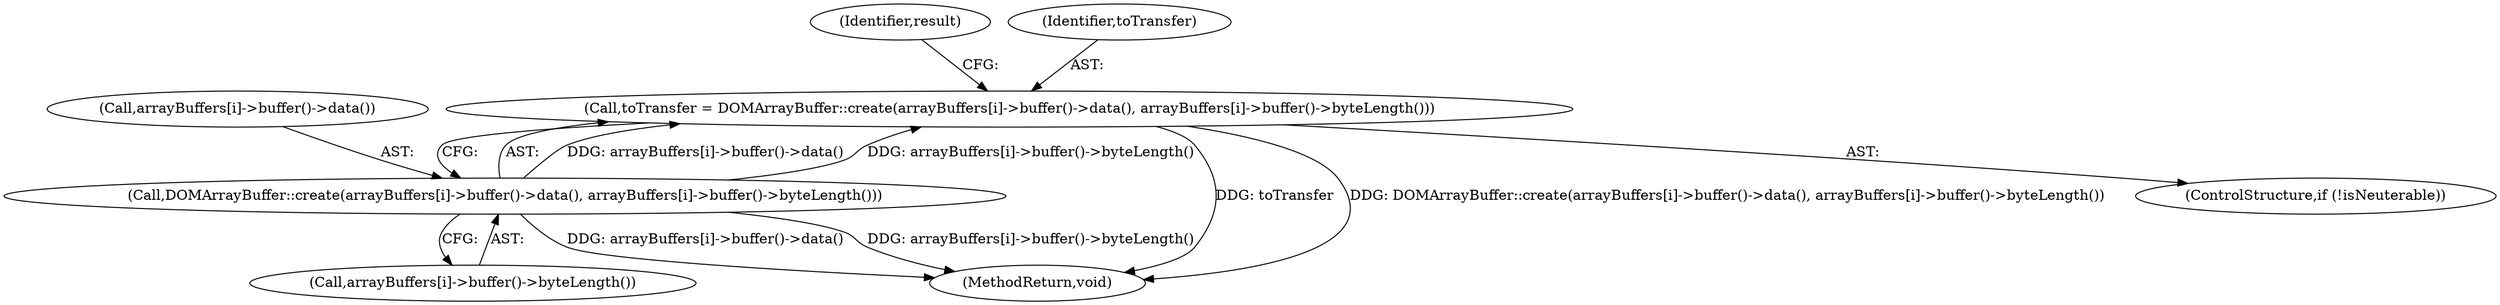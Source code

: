 digraph "0_Chrome_2400ef7b592c31c9883fd1cd60bdea0622e69db3@API" {
"1000226" [label="(Call,toTransfer = DOMArrayBuffer::create(arrayBuffers[i]->buffer()->data(), arrayBuffers[i]->buffer()->byteLength()))"];
"1000228" [label="(Call,DOMArrayBuffer::create(arrayBuffers[i]->buffer()->data(), arrayBuffers[i]->buffer()->byteLength()))"];
"1000233" [label="(Identifier,result)"];
"1000227" [label="(Identifier,toTransfer)"];
"1000229" [label="(Call,arrayBuffers[i]->buffer()->data())"];
"1000223" [label="(ControlStructure,if (!isNeuterable))"];
"1000226" [label="(Call,toTransfer = DOMArrayBuffer::create(arrayBuffers[i]->buffer()->data(), arrayBuffers[i]->buffer()->byteLength()))"];
"1000230" [label="(Call,arrayBuffers[i]->buffer()->byteLength())"];
"1000266" [label="(MethodReturn,void)"];
"1000228" [label="(Call,DOMArrayBuffer::create(arrayBuffers[i]->buffer()->data(), arrayBuffers[i]->buffer()->byteLength()))"];
"1000226" -> "1000223"  [label="AST: "];
"1000226" -> "1000228"  [label="CFG: "];
"1000227" -> "1000226"  [label="AST: "];
"1000228" -> "1000226"  [label="AST: "];
"1000233" -> "1000226"  [label="CFG: "];
"1000226" -> "1000266"  [label="DDG: toTransfer"];
"1000226" -> "1000266"  [label="DDG: DOMArrayBuffer::create(arrayBuffers[i]->buffer()->data(), arrayBuffers[i]->buffer()->byteLength())"];
"1000228" -> "1000226"  [label="DDG: arrayBuffers[i]->buffer()->data()"];
"1000228" -> "1000226"  [label="DDG: arrayBuffers[i]->buffer()->byteLength()"];
"1000228" -> "1000230"  [label="CFG: "];
"1000229" -> "1000228"  [label="AST: "];
"1000230" -> "1000228"  [label="AST: "];
"1000228" -> "1000266"  [label="DDG: arrayBuffers[i]->buffer()->data()"];
"1000228" -> "1000266"  [label="DDG: arrayBuffers[i]->buffer()->byteLength()"];
}
